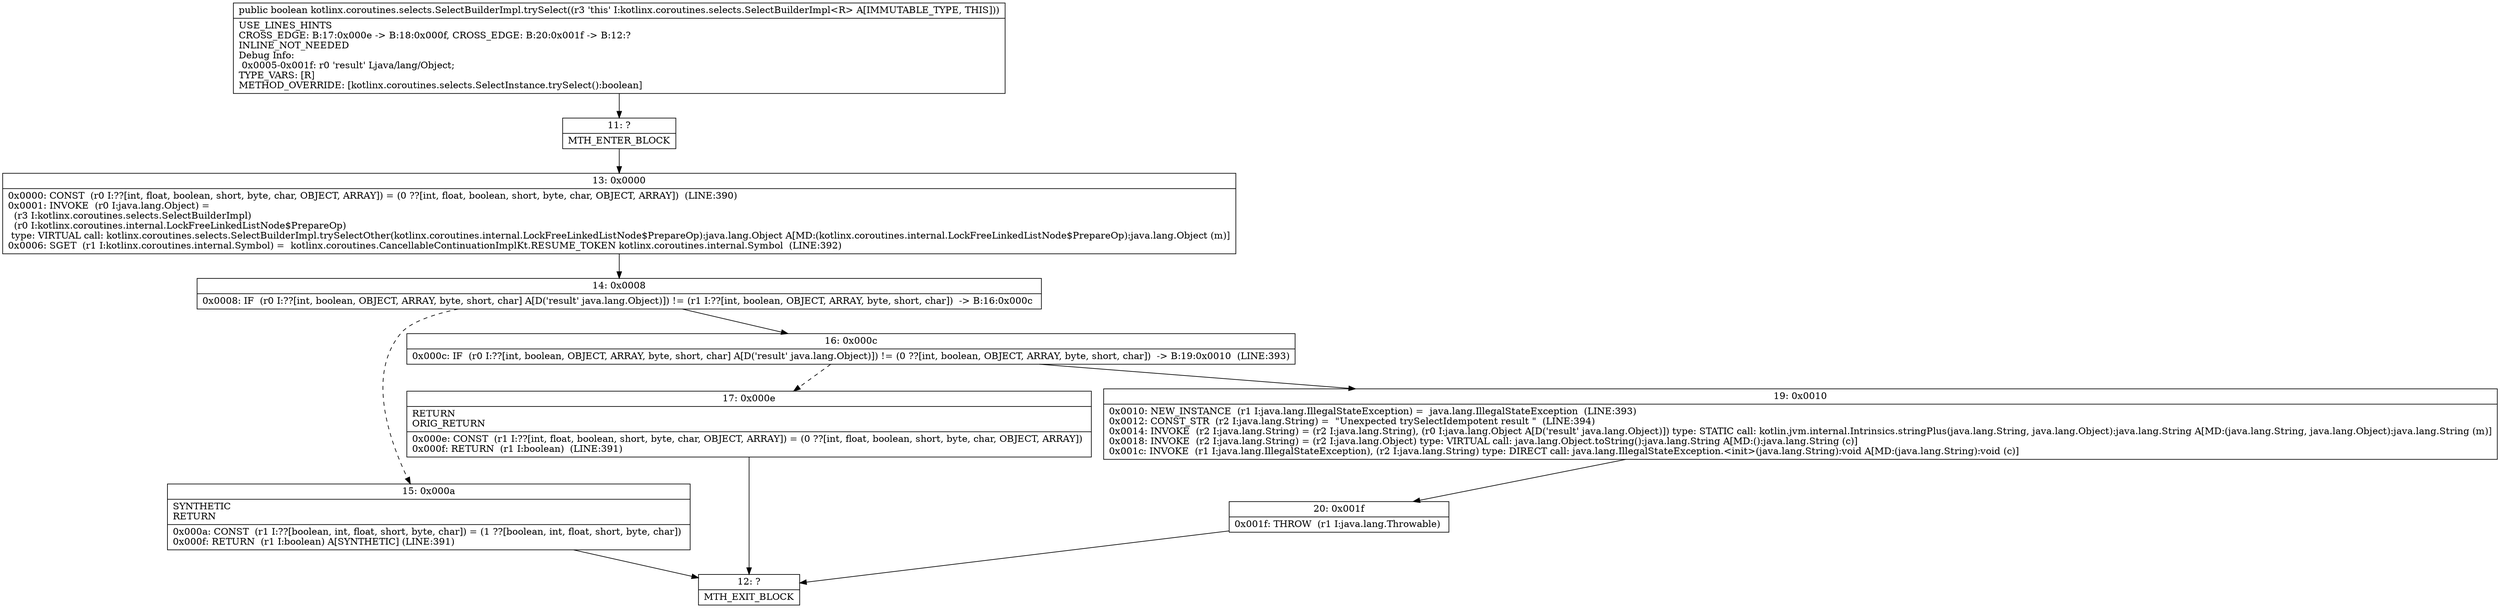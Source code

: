 digraph "CFG forkotlinx.coroutines.selects.SelectBuilderImpl.trySelect()Z" {
Node_11 [shape=record,label="{11\:\ ?|MTH_ENTER_BLOCK\l}"];
Node_13 [shape=record,label="{13\:\ 0x0000|0x0000: CONST  (r0 I:??[int, float, boolean, short, byte, char, OBJECT, ARRAY]) = (0 ??[int, float, boolean, short, byte, char, OBJECT, ARRAY])  (LINE:390)\l0x0001: INVOKE  (r0 I:java.lang.Object) = \l  (r3 I:kotlinx.coroutines.selects.SelectBuilderImpl)\l  (r0 I:kotlinx.coroutines.internal.LockFreeLinkedListNode$PrepareOp)\l type: VIRTUAL call: kotlinx.coroutines.selects.SelectBuilderImpl.trySelectOther(kotlinx.coroutines.internal.LockFreeLinkedListNode$PrepareOp):java.lang.Object A[MD:(kotlinx.coroutines.internal.LockFreeLinkedListNode$PrepareOp):java.lang.Object (m)]\l0x0006: SGET  (r1 I:kotlinx.coroutines.internal.Symbol) =  kotlinx.coroutines.CancellableContinuationImplKt.RESUME_TOKEN kotlinx.coroutines.internal.Symbol  (LINE:392)\l}"];
Node_14 [shape=record,label="{14\:\ 0x0008|0x0008: IF  (r0 I:??[int, boolean, OBJECT, ARRAY, byte, short, char] A[D('result' java.lang.Object)]) != (r1 I:??[int, boolean, OBJECT, ARRAY, byte, short, char])  \-\> B:16:0x000c \l}"];
Node_15 [shape=record,label="{15\:\ 0x000a|SYNTHETIC\lRETURN\l|0x000a: CONST  (r1 I:??[boolean, int, float, short, byte, char]) = (1 ??[boolean, int, float, short, byte, char]) \l0x000f: RETURN  (r1 I:boolean) A[SYNTHETIC] (LINE:391)\l}"];
Node_12 [shape=record,label="{12\:\ ?|MTH_EXIT_BLOCK\l}"];
Node_16 [shape=record,label="{16\:\ 0x000c|0x000c: IF  (r0 I:??[int, boolean, OBJECT, ARRAY, byte, short, char] A[D('result' java.lang.Object)]) != (0 ??[int, boolean, OBJECT, ARRAY, byte, short, char])  \-\> B:19:0x0010  (LINE:393)\l}"];
Node_17 [shape=record,label="{17\:\ 0x000e|RETURN\lORIG_RETURN\l|0x000e: CONST  (r1 I:??[int, float, boolean, short, byte, char, OBJECT, ARRAY]) = (0 ??[int, float, boolean, short, byte, char, OBJECT, ARRAY]) \l0x000f: RETURN  (r1 I:boolean)  (LINE:391)\l}"];
Node_19 [shape=record,label="{19\:\ 0x0010|0x0010: NEW_INSTANCE  (r1 I:java.lang.IllegalStateException) =  java.lang.IllegalStateException  (LINE:393)\l0x0012: CONST_STR  (r2 I:java.lang.String) =  \"Unexpected trySelectIdempotent result \"  (LINE:394)\l0x0014: INVOKE  (r2 I:java.lang.String) = (r2 I:java.lang.String), (r0 I:java.lang.Object A[D('result' java.lang.Object)]) type: STATIC call: kotlin.jvm.internal.Intrinsics.stringPlus(java.lang.String, java.lang.Object):java.lang.String A[MD:(java.lang.String, java.lang.Object):java.lang.String (m)]\l0x0018: INVOKE  (r2 I:java.lang.String) = (r2 I:java.lang.Object) type: VIRTUAL call: java.lang.Object.toString():java.lang.String A[MD:():java.lang.String (c)]\l0x001c: INVOKE  (r1 I:java.lang.IllegalStateException), (r2 I:java.lang.String) type: DIRECT call: java.lang.IllegalStateException.\<init\>(java.lang.String):void A[MD:(java.lang.String):void (c)]\l}"];
Node_20 [shape=record,label="{20\:\ 0x001f|0x001f: THROW  (r1 I:java.lang.Throwable) \l}"];
MethodNode[shape=record,label="{public boolean kotlinx.coroutines.selects.SelectBuilderImpl.trySelect((r3 'this' I:kotlinx.coroutines.selects.SelectBuilderImpl\<R\> A[IMMUTABLE_TYPE, THIS]))  | USE_LINES_HINTS\lCROSS_EDGE: B:17:0x000e \-\> B:18:0x000f, CROSS_EDGE: B:20:0x001f \-\> B:12:?\lINLINE_NOT_NEEDED\lDebug Info:\l  0x0005\-0x001f: r0 'result' Ljava\/lang\/Object;\lTYPE_VARS: [R]\lMETHOD_OVERRIDE: [kotlinx.coroutines.selects.SelectInstance.trySelect():boolean]\l}"];
MethodNode -> Node_11;Node_11 -> Node_13;
Node_13 -> Node_14;
Node_14 -> Node_15[style=dashed];
Node_14 -> Node_16;
Node_15 -> Node_12;
Node_16 -> Node_17[style=dashed];
Node_16 -> Node_19;
Node_17 -> Node_12;
Node_19 -> Node_20;
Node_20 -> Node_12;
}


